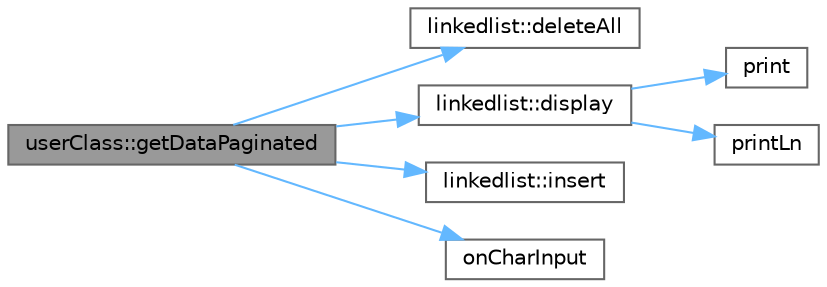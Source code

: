 digraph "userClass::getDataPaginated"
{
 // LATEX_PDF_SIZE
  bgcolor="transparent";
  edge [fontname=Helvetica,fontsize=10,labelfontname=Helvetica,labelfontsize=10];
  node [fontname=Helvetica,fontsize=10,shape=box,height=0.2,width=0.4];
  rankdir="LR";
  Node1 [id="Node000001",label="userClass::getDataPaginated",height=0.2,width=0.4,color="gray40", fillcolor="grey60", style="filled", fontcolor="black",tooltip="gets the data of the current user and prints it"];
  Node1 -> Node2 [id="edge1_Node000001_Node000002",color="steelblue1",style="solid",tooltip=" "];
  Node2 [id="Node000002",label="linkedlist::deleteAll",height=0.2,width=0.4,color="grey40", fillcolor="white", style="filled",URL="$classlinkedlist.html#a2927a60bf6c9ead5da68def1523c2173",tooltip="Delete all the nodes from the linked list."];
  Node1 -> Node3 [id="edge2_Node000001_Node000003",color="steelblue1",style="solid",tooltip=" "];
  Node3 [id="Node000003",label="linkedlist::display",height=0.2,width=0.4,color="grey40", fillcolor="white", style="filled",URL="$classlinkedlist.html#a78ff144256ca60b4d8a00e178a666d62",tooltip="Display the data in the linked list."];
  Node3 -> Node4 [id="edge3_Node000003_Node000004",color="steelblue1",style="solid",tooltip=" "];
  Node4 [id="Node000004",label="print",height=0.2,width=0.4,color="grey40", fillcolor="white", style="filled",URL="$print_8h.html#af04078888e447f948566919c3858fe47",tooltip="print the value to the console with new line at the end"];
  Node3 -> Node5 [id="edge4_Node000003_Node000005",color="steelblue1",style="solid",tooltip=" "];
  Node5 [id="Node000005",label="printLn",height=0.2,width=0.4,color="grey40", fillcolor="white", style="filled",URL="$print_8h.html#a47807b9ce2f0bf04ad1f2236a2fede03",tooltip="print the value to the console without new line at the end"];
  Node1 -> Node6 [id="edge5_Node000001_Node000006",color="steelblue1",style="solid",tooltip=" "];
  Node6 [id="Node000006",label="linkedlist::insert",height=0.2,width=0.4,color="grey40", fillcolor="white", style="filled",URL="$classlinkedlist.html#a9ce35235003f7ada8a4e2190e5b75f8e",tooltip="Insert the data into the linked list."];
  Node1 -> Node7 [id="edge6_Node000001_Node000007",color="steelblue1",style="solid",tooltip=" "];
  Node7 [id="Node000007",label="onCharInput",height=0.2,width=0.4,color="grey40", fillcolor="white", style="filled",URL="$user_input_8h.html#a0a7561154561dfd1ff05f3a6fd5eaf3c",tooltip="Get the user input as char."];
}
